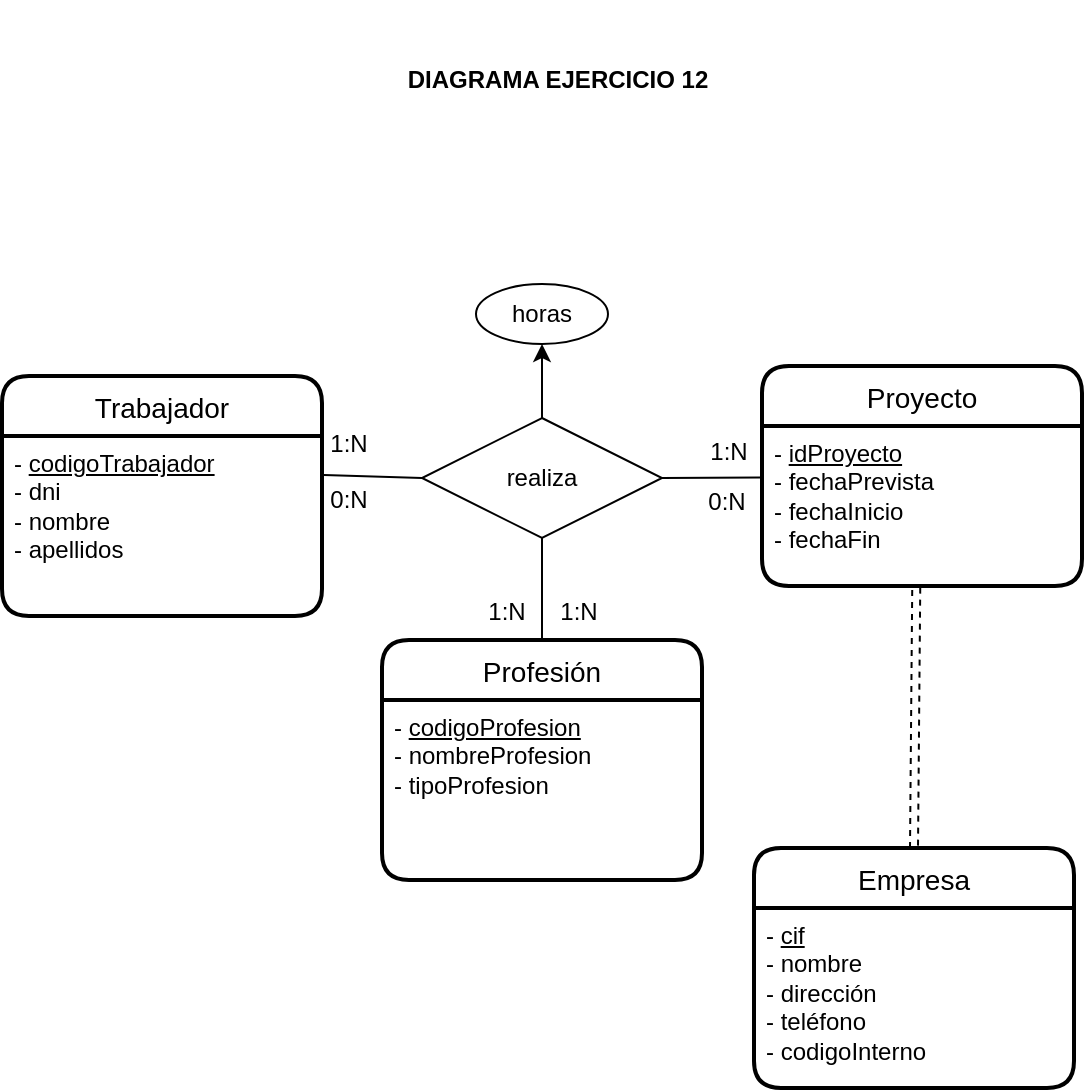 <mxfile version="20.1.1" type="github">
  <diagram id="w7LlWlDyLkvgTwCcmOdm" name="Pàgina-1">
    <mxGraphModel dx="1185" dy="620" grid="0" gridSize="10" guides="1" tooltips="1" connect="1" arrows="1" fold="1" page="1" pageScale="1" pageWidth="1169" pageHeight="827" math="0" shadow="0">
      <root>
        <mxCell id="0" />
        <mxCell id="1" parent="0" />
        <mxCell id="CkiNoyqXaFTZ2xthF8Od-1" value="Empresa" style="swimlane;childLayout=stackLayout;horizontal=1;startSize=30;horizontalStack=0;rounded=1;fontSize=14;fontStyle=0;strokeWidth=2;resizeParent=0;resizeLast=1;shadow=0;dashed=0;align=center;" parent="1" vertex="1">
          <mxGeometry x="588" y="466" width="160" height="120" as="geometry" />
        </mxCell>
        <mxCell id="CkiNoyqXaFTZ2xthF8Od-9" value="- &lt;u&gt;cif&lt;/u&gt;&lt;br&gt;- nombre&lt;br&gt;- dirección&lt;br&gt;- teléfono&lt;br&gt;- codigoInterno" style="text;html=1;align=left;verticalAlign=top;resizable=0;points=[];autosize=1;strokeColor=none;fillColor=none;spacingLeft=4;" parent="CkiNoyqXaFTZ2xthF8Od-1" vertex="1">
          <mxGeometry y="30" width="160" height="90" as="geometry" />
        </mxCell>
        <mxCell id="CkiNoyqXaFTZ2xthF8Od-3" value="Proyecto" style="swimlane;childLayout=stackLayout;horizontal=1;startSize=30;horizontalStack=0;rounded=1;fontSize=14;fontStyle=0;strokeWidth=2;resizeParent=0;resizeLast=1;shadow=0;align=center;fillStyle=auto;gradientColor=none;swimlaneFillColor=none;fillColor=default;sketch=0;glass=0;swimlaneLine=1;perimeterSpacing=0;" parent="1" vertex="1">
          <mxGeometry x="592" y="225" width="160" height="110" as="geometry">
            <mxRectangle x="480" y="130" width="100" height="30" as="alternateBounds" />
          </mxGeometry>
        </mxCell>
        <mxCell id="CkiNoyqXaFTZ2xthF8Od-12" value="- &lt;u&gt;idProyecto&lt;/u&gt;&lt;br&gt;- fechaPrevista&lt;br&gt;- fechaInicio&lt;br&gt;- fechaFin" style="text;html=1;align=left;verticalAlign=top;resizable=0;points=[];autosize=1;strokeColor=none;fillColor=none;spacingLeft=4;" parent="CkiNoyqXaFTZ2xthF8Od-3" vertex="1">
          <mxGeometry y="30" width="160" height="80" as="geometry" />
        </mxCell>
        <mxCell id="CkiNoyqXaFTZ2xthF8Od-4" value="Trabajador" style="swimlane;childLayout=stackLayout;horizontal=1;startSize=30;horizontalStack=0;rounded=1;fontSize=14;fontStyle=0;strokeWidth=2;resizeParent=0;resizeLast=1;shadow=0;dashed=0;align=center;" parent="1" vertex="1">
          <mxGeometry x="212" y="230" width="160" height="120" as="geometry" />
        </mxCell>
        <mxCell id="CkiNoyqXaFTZ2xthF8Od-13" value="- &lt;u&gt;codigoTrabajador&lt;/u&gt;&lt;br&gt;- dni&lt;br&gt;- nombre&lt;br&gt;- apellidos" style="text;html=1;align=left;verticalAlign=top;resizable=0;points=[];autosize=1;strokeColor=none;fillColor=none;spacingLeft=4;" parent="CkiNoyqXaFTZ2xthF8Od-4" vertex="1">
          <mxGeometry y="30" width="160" height="90" as="geometry" />
        </mxCell>
        <mxCell id="CkiNoyqXaFTZ2xthF8Od-5" value="Profesión" style="swimlane;childLayout=stackLayout;horizontal=1;startSize=30;horizontalStack=0;rounded=1;fontSize=14;fontStyle=0;strokeWidth=2;resizeParent=0;resizeLast=1;shadow=0;dashed=0;align=center;" parent="1" vertex="1">
          <mxGeometry x="402" y="362" width="160" height="120" as="geometry" />
        </mxCell>
        <mxCell id="CkiNoyqXaFTZ2xthF8Od-14" value="- &lt;u&gt;codigoProfesion&lt;/u&gt;&lt;br&gt;- nombreProfesion&lt;br&gt;- tipoProfesion" style="text;html=1;align=left;verticalAlign=top;resizable=0;points=[];autosize=1;strokeColor=none;fillColor=none;spacingLeft=4;" parent="CkiNoyqXaFTZ2xthF8Od-5" vertex="1">
          <mxGeometry y="30" width="160" height="90" as="geometry" />
        </mxCell>
        <mxCell id="ojXystufkmVzPJKqhMDF-25" value="" style="edgeStyle=orthogonalEdgeStyle;rounded=0;orthogonalLoop=1;jettySize=auto;html=1;strokeColor=default;" edge="1" parent="1" source="CkiNoyqXaFTZ2xthF8Od-7" target="ojXystufkmVzPJKqhMDF-24">
          <mxGeometry relative="1" as="geometry" />
        </mxCell>
        <mxCell id="CkiNoyqXaFTZ2xthF8Od-7" value="realiza" style="shape=rhombus;perimeter=rhombusPerimeter;whiteSpace=wrap;html=1;align=center;" parent="1" vertex="1">
          <mxGeometry x="422" y="251" width="120" height="60" as="geometry" />
        </mxCell>
        <mxCell id="ojXystufkmVzPJKqhMDF-7" value="" style="endArrow=none;html=1;rounded=0;exitX=0;exitY=0.5;exitDx=0;exitDy=0;entryX=1.006;entryY=0.217;entryDx=0;entryDy=0;entryPerimeter=0;" edge="1" parent="1" source="CkiNoyqXaFTZ2xthF8Od-7" target="CkiNoyqXaFTZ2xthF8Od-13">
          <mxGeometry width="50" height="50" relative="1" as="geometry">
            <mxPoint x="391" y="312" as="sourcePoint" />
            <mxPoint x="391" y="282" as="targetPoint" />
          </mxGeometry>
        </mxCell>
        <mxCell id="ojXystufkmVzPJKqhMDF-11" value="" style="endArrow=none;html=1;rounded=0;exitX=0;exitY=0.5;exitDx=0;exitDy=0;" edge="1" parent="1">
          <mxGeometry width="50" height="50" relative="1" as="geometry">
            <mxPoint x="591.04" y="280.74" as="sourcePoint" />
            <mxPoint x="542" y="281" as="targetPoint" />
          </mxGeometry>
        </mxCell>
        <mxCell id="ojXystufkmVzPJKqhMDF-23" value="" style="endArrow=none;html=1;rounded=0;entryX=0.5;entryY=1;entryDx=0;entryDy=0;exitX=0.5;exitY=0;exitDx=0;exitDy=0;" edge="1" parent="1" source="CkiNoyqXaFTZ2xthF8Od-5" target="CkiNoyqXaFTZ2xthF8Od-7">
          <mxGeometry width="50" height="50" relative="1" as="geometry">
            <mxPoint x="476" y="355" as="sourcePoint" />
            <mxPoint x="490" y="430" as="targetPoint" />
          </mxGeometry>
        </mxCell>
        <mxCell id="ojXystufkmVzPJKqhMDF-24" value="horas" style="ellipse;whiteSpace=wrap;html=1;" vertex="1" parent="1">
          <mxGeometry x="449" y="184" width="66" height="30" as="geometry" />
        </mxCell>
        <mxCell id="ojXystufkmVzPJKqhMDF-32" value="1:N" style="text;html=1;strokeColor=none;fillColor=none;align=center;verticalAlign=middle;whiteSpace=wrap;rounded=0;" vertex="1" parent="1">
          <mxGeometry x="487" y="340" width="27" height="16" as="geometry" />
        </mxCell>
        <mxCell id="ojXystufkmVzPJKqhMDF-33" value="0:N" style="text;html=1;strokeColor=none;fillColor=none;align=center;verticalAlign=middle;whiteSpace=wrap;rounded=0;" vertex="1" parent="1">
          <mxGeometry x="561" y="285" width="27" height="16" as="geometry" />
        </mxCell>
        <mxCell id="d-MlV-hNbE7Le59Y9CJM-1" value="&lt;b&gt;DIAGRAMA EJERCICIO 12&lt;/b&gt;" style="text;html=1;strokeColor=none;fillColor=none;align=center;verticalAlign=middle;whiteSpace=wrap;rounded=0;" vertex="1" parent="1">
          <mxGeometry x="405" y="42" width="170" height="80" as="geometry" />
        </mxCell>
        <mxCell id="ojXystufkmVzPJKqhMDF-35" value="0:N " style="text;html=1;align=center;verticalAlign=middle;resizable=0;points=[];autosize=1;strokeColor=none;fillColor=none;" vertex="1" parent="1">
          <mxGeometry x="366" y="279" width="37" height="26" as="geometry" />
        </mxCell>
        <mxCell id="ojXystufkmVzPJKqhMDF-36" value="1:N " style="text;html=1;align=center;verticalAlign=middle;resizable=0;points=[];autosize=1;strokeColor=none;fillColor=none;" vertex="1" parent="1">
          <mxGeometry x="445" y="335" width="37" height="26" as="geometry" />
        </mxCell>
        <mxCell id="ojXystufkmVzPJKqhMDF-37" value="1:N " style="text;html=1;align=center;verticalAlign=middle;resizable=0;points=[];autosize=1;strokeColor=none;fillColor=none;" vertex="1" parent="1">
          <mxGeometry x="556" y="255" width="37" height="26" as="geometry" />
        </mxCell>
        <mxCell id="ojXystufkmVzPJKqhMDF-38" value="1:N " style="text;html=1;align=center;verticalAlign=middle;resizable=0;points=[];autosize=1;strokeColor=none;fillColor=none;" vertex="1" parent="1">
          <mxGeometry x="366" y="251" width="37" height="26" as="geometry" />
        </mxCell>
        <mxCell id="ojXystufkmVzPJKqhMDF-40" value="" style="endArrow=none;dashed=1;html=1;rounded=0;strokeColor=default;entryX=0.482;entryY=1.01;entryDx=0;entryDy=0;entryPerimeter=0;exitX=0.5;exitY=0;exitDx=0;exitDy=0;shape=link;" edge="1" parent="1" source="CkiNoyqXaFTZ2xthF8Od-1" target="CkiNoyqXaFTZ2xthF8Od-12">
          <mxGeometry width="50" height="50" relative="1" as="geometry">
            <mxPoint x="532" y="386" as="sourcePoint" />
            <mxPoint x="582" y="336" as="targetPoint" />
          </mxGeometry>
        </mxCell>
      </root>
    </mxGraphModel>
  </diagram>
</mxfile>
